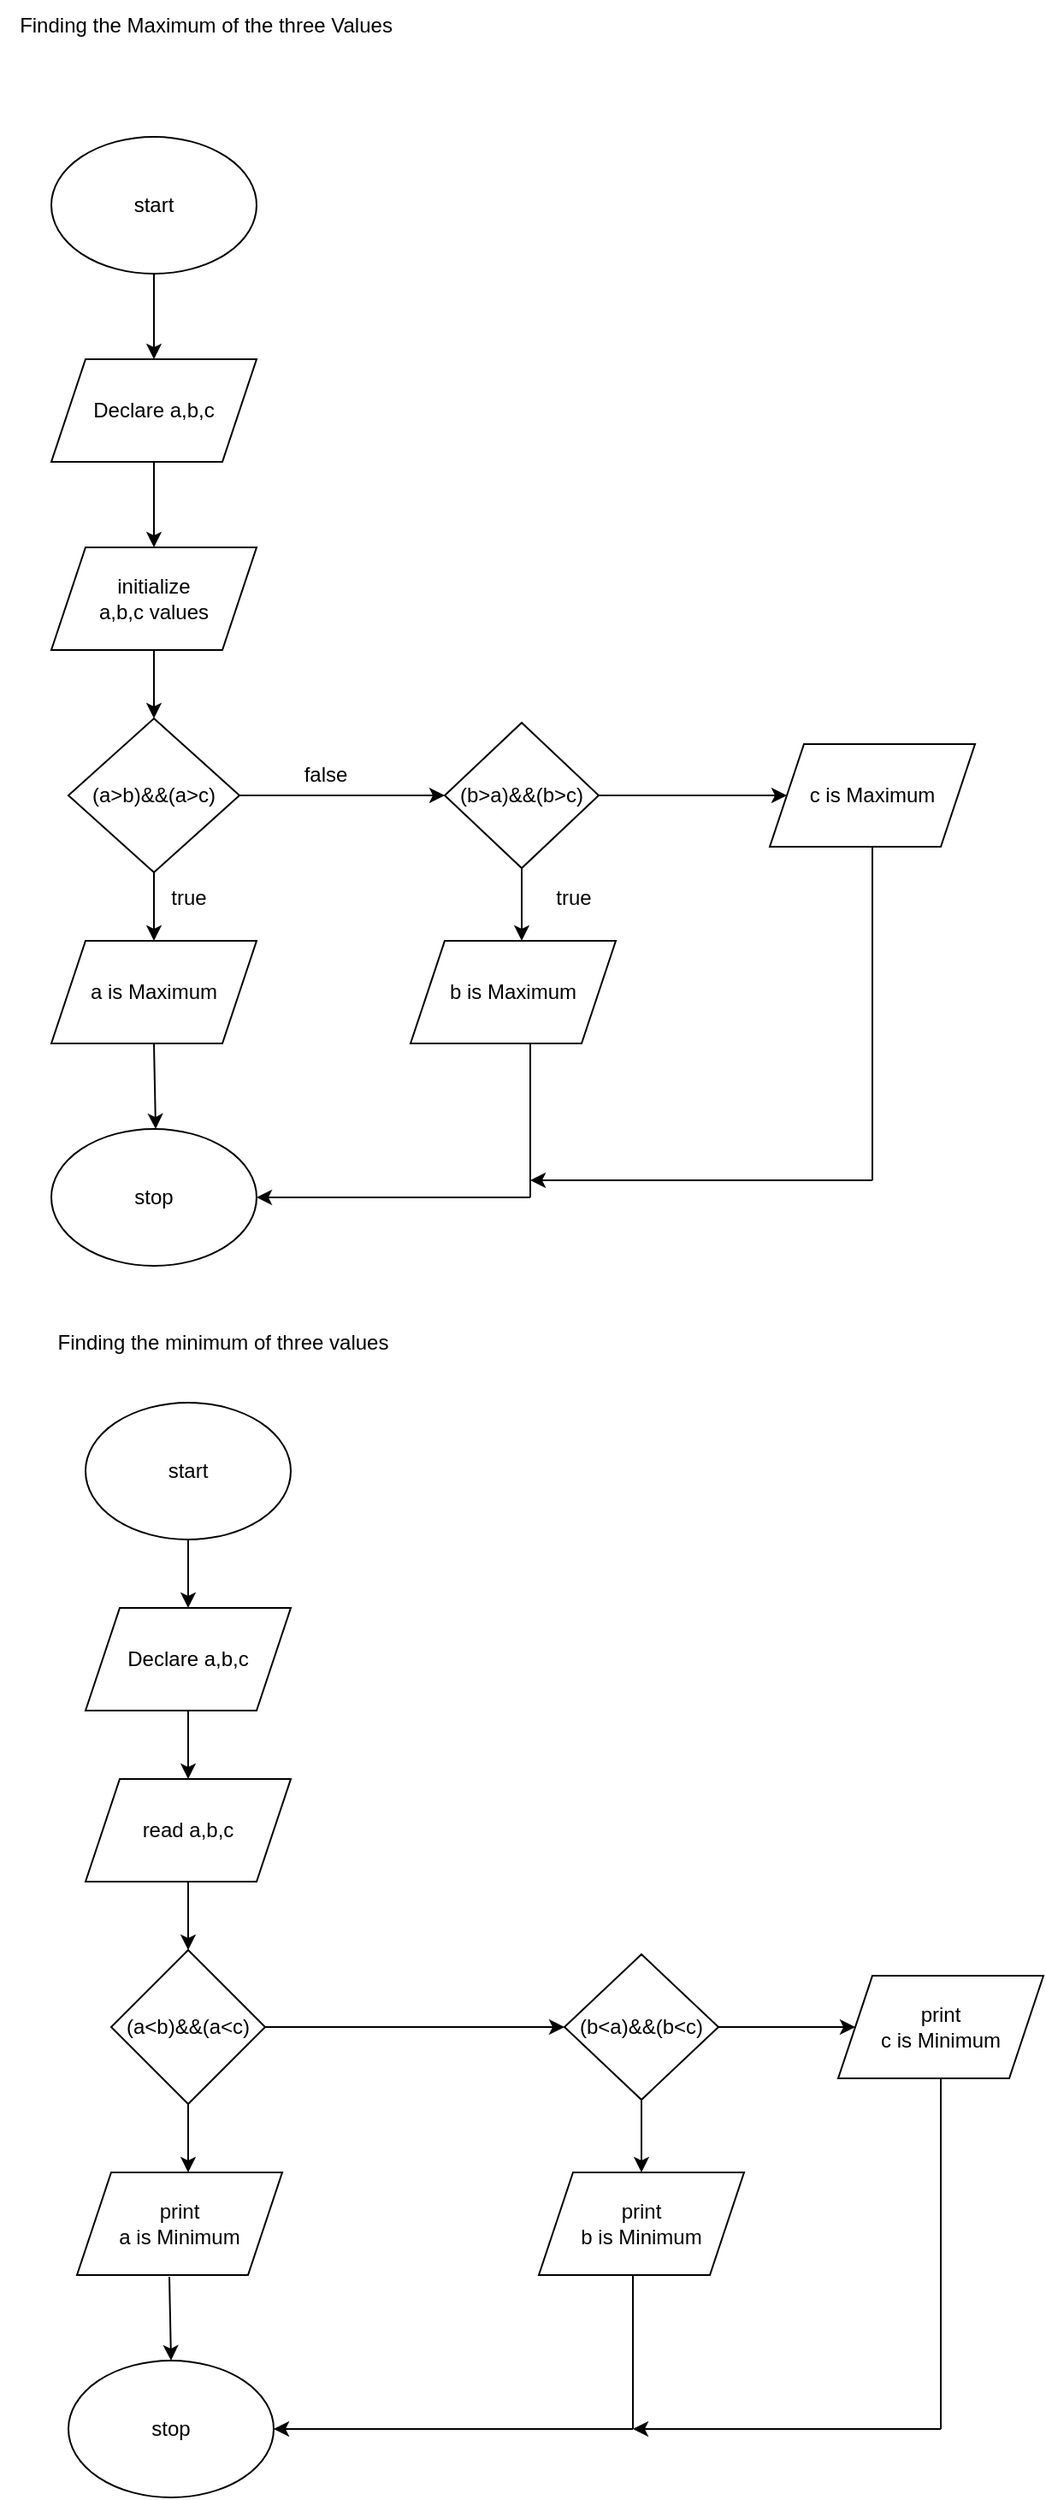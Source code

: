 <mxfile version="22.0.8" type="google">
  <diagram name="Page-1" id="O5hiSzr-DYO1XyFt8tw_">
    <mxGraphModel grid="1" page="1" gridSize="10" guides="1" tooltips="1" connect="1" arrows="1" fold="1" pageScale="1" pageWidth="827" pageHeight="1169" math="0" shadow="0">
      <root>
        <mxCell id="0" />
        <mxCell id="1" parent="0" />
        <mxCell id="hgFCw2ghXYzoWtMaDJ9G-1" value="start" style="ellipse;whiteSpace=wrap;html=1;" vertex="1" parent="1">
          <mxGeometry x="300" width="120" height="80" as="geometry" />
        </mxCell>
        <mxCell id="hgFCw2ghXYzoWtMaDJ9G-2" value="" style="endArrow=classic;html=1;rounded=0;" edge="1" parent="1">
          <mxGeometry width="50" height="50" relative="1" as="geometry">
            <mxPoint x="360" y="80" as="sourcePoint" />
            <mxPoint x="360" y="130" as="targetPoint" />
          </mxGeometry>
        </mxCell>
        <mxCell id="hgFCw2ghXYzoWtMaDJ9G-3" value="Declare a,b,c" style="shape=parallelogram;perimeter=parallelogramPerimeter;whiteSpace=wrap;html=1;fixedSize=1;" vertex="1" parent="1">
          <mxGeometry x="300" y="130" width="120" height="60" as="geometry" />
        </mxCell>
        <mxCell id="hgFCw2ghXYzoWtMaDJ9G-4" value="" style="endArrow=classic;html=1;rounded=0;" edge="1" parent="1">
          <mxGeometry width="50" height="50" relative="1" as="geometry">
            <mxPoint x="360" y="190" as="sourcePoint" />
            <mxPoint x="360" y="240" as="targetPoint" />
          </mxGeometry>
        </mxCell>
        <mxCell id="hgFCw2ghXYzoWtMaDJ9G-5" value="initialize&lt;br&gt;a,b,c values" style="shape=parallelogram;perimeter=parallelogramPerimeter;whiteSpace=wrap;html=1;fixedSize=1;" vertex="1" parent="1">
          <mxGeometry x="300" y="240" width="120" height="60" as="geometry" />
        </mxCell>
        <mxCell id="hgFCw2ghXYzoWtMaDJ9G-6" value="" style="endArrow=classic;html=1;rounded=0;" edge="1" parent="1">
          <mxGeometry width="50" height="50" relative="1" as="geometry">
            <mxPoint x="360" y="300" as="sourcePoint" />
            <mxPoint x="360" y="340" as="targetPoint" />
          </mxGeometry>
        </mxCell>
        <mxCell id="hgFCw2ghXYzoWtMaDJ9G-8" value="(a&amp;gt;b)&amp;amp;&amp;amp;(a&amp;gt;c)" style="rhombus;whiteSpace=wrap;html=1;" vertex="1" parent="1">
          <mxGeometry x="310" y="340" width="100" height="90" as="geometry" />
        </mxCell>
        <mxCell id="hgFCw2ghXYzoWtMaDJ9G-12" value="" style="endArrow=classic;html=1;rounded=0;" edge="1" parent="1">
          <mxGeometry width="50" height="50" relative="1" as="geometry">
            <mxPoint x="360" y="430" as="sourcePoint" />
            <mxPoint x="360" y="470" as="targetPoint" />
          </mxGeometry>
        </mxCell>
        <mxCell id="hgFCw2ghXYzoWtMaDJ9G-14" value="a is Maximum" style="shape=parallelogram;perimeter=parallelogramPerimeter;whiteSpace=wrap;html=1;fixedSize=1;" vertex="1" parent="1">
          <mxGeometry x="300" y="470" width="120" height="60" as="geometry" />
        </mxCell>
        <mxCell id="hgFCw2ghXYzoWtMaDJ9G-15" value="" style="endArrow=classic;html=1;rounded=0;exitX=0.5;exitY=1;exitDx=0;exitDy=0;entryX=1.025;entryY=1.067;entryDx=0;entryDy=0;entryPerimeter=0;" edge="1" parent="1" source="hgFCw2ghXYzoWtMaDJ9G-14">
          <mxGeometry width="50" height="50" relative="1" as="geometry">
            <mxPoint x="350" y="650" as="sourcePoint" />
            <mxPoint x="361" y="580.01" as="targetPoint" />
          </mxGeometry>
        </mxCell>
        <mxCell id="0Qy8tqoMtrZZk6D1xudQ-2" value="" style="endArrow=classic;html=1;rounded=0;exitX=1;exitY=0.5;exitDx=0;exitDy=0;" edge="1" parent="1" source="hgFCw2ghXYzoWtMaDJ9G-8">
          <mxGeometry width="50" height="50" relative="1" as="geometry">
            <mxPoint x="410" y="390" as="sourcePoint" />
            <mxPoint x="530" y="385" as="targetPoint" />
          </mxGeometry>
        </mxCell>
        <mxCell id="0Qy8tqoMtrZZk6D1xudQ-3" value="(b&amp;gt;a)&amp;amp;&amp;amp;(b&amp;gt;c)" style="rhombus;whiteSpace=wrap;html=1;" vertex="1" parent="1">
          <mxGeometry x="530" y="342.5" width="90" height="85" as="geometry" />
        </mxCell>
        <mxCell id="0Qy8tqoMtrZZk6D1xudQ-4" value="false" style="text;html=1;align=center;verticalAlign=middle;resizable=0;points=[];autosize=1;strokeColor=none;fillColor=none;" vertex="1" parent="1">
          <mxGeometry x="435" y="358" width="50" height="30" as="geometry" />
        </mxCell>
        <mxCell id="0Qy8tqoMtrZZk6D1xudQ-5" value="true" style="text;html=1;align=center;verticalAlign=middle;resizable=0;points=[];autosize=1;strokeColor=none;fillColor=none;" vertex="1" parent="1">
          <mxGeometry x="360" y="430" width="40" height="30" as="geometry" />
        </mxCell>
        <mxCell id="0Qy8tqoMtrZZk6D1xudQ-6" value="" style="endArrow=classic;html=1;rounded=0;exitX=0.5;exitY=1;exitDx=0;exitDy=0;" edge="1" parent="1" source="0Qy8tqoMtrZZk6D1xudQ-3">
          <mxGeometry width="50" height="50" relative="1" as="geometry">
            <mxPoint x="560" y="530" as="sourcePoint" />
            <mxPoint x="575" y="470" as="targetPoint" />
          </mxGeometry>
        </mxCell>
        <mxCell id="0Qy8tqoMtrZZk6D1xudQ-7" value="b is Maximum" style="shape=parallelogram;perimeter=parallelogramPerimeter;whiteSpace=wrap;html=1;fixedSize=1;" vertex="1" parent="1">
          <mxGeometry x="510" y="470" width="120" height="60" as="geometry" />
        </mxCell>
        <mxCell id="0Qy8tqoMtrZZk6D1xudQ-8" value="true" style="text;html=1;align=center;verticalAlign=middle;resizable=0;points=[];autosize=1;strokeColor=none;fillColor=none;" vertex="1" parent="1">
          <mxGeometry x="585" y="430" width="40" height="30" as="geometry" />
        </mxCell>
        <mxCell id="0Qy8tqoMtrZZk6D1xudQ-9" value="" style="endArrow=classic;html=1;rounded=0;exitX=1;exitY=0.5;exitDx=0;exitDy=0;" edge="1" parent="1" source="0Qy8tqoMtrZZk6D1xudQ-3">
          <mxGeometry width="50" height="50" relative="1" as="geometry">
            <mxPoint x="620" y="380" as="sourcePoint" />
            <mxPoint x="730" y="385" as="targetPoint" />
          </mxGeometry>
        </mxCell>
        <mxCell id="0Qy8tqoMtrZZk6D1xudQ-10" value="c is Maximum" style="shape=parallelogram;perimeter=parallelogramPerimeter;whiteSpace=wrap;html=1;fixedSize=1;" vertex="1" parent="1">
          <mxGeometry x="720" y="355" width="120" height="60" as="geometry" />
        </mxCell>
        <mxCell id="0Qy8tqoMtrZZk6D1xudQ-11" value="stop" style="ellipse;whiteSpace=wrap;html=1;" vertex="1" parent="1">
          <mxGeometry x="300" y="580" width="120" height="80" as="geometry" />
        </mxCell>
        <mxCell id="0Qy8tqoMtrZZk6D1xudQ-12" value="Finding the minimum of three values&lt;br&gt;" style="text;html=1;align=center;verticalAlign=middle;resizable=0;points=[];autosize=1;strokeColor=none;fillColor=none;" vertex="1" parent="1">
          <mxGeometry x="290" y="690" width="220" height="30" as="geometry" />
        </mxCell>
        <mxCell id="0Qy8tqoMtrZZk6D1xudQ-13" value="start" style="ellipse;whiteSpace=wrap;html=1;" vertex="1" parent="1">
          <mxGeometry x="320" y="740" width="120" height="80" as="geometry" />
        </mxCell>
        <mxCell id="0Qy8tqoMtrZZk6D1xudQ-14" value="" style="endArrow=classic;html=1;rounded=0;exitX=0.5;exitY=1;exitDx=0;exitDy=0;" edge="1" parent="1" source="0Qy8tqoMtrZZk6D1xudQ-13">
          <mxGeometry width="50" height="50" relative="1" as="geometry">
            <mxPoint x="290" y="970" as="sourcePoint" />
            <mxPoint x="380" y="860" as="targetPoint" />
          </mxGeometry>
        </mxCell>
        <mxCell id="0Qy8tqoMtrZZk6D1xudQ-15" value="Declare a,b,c" style="shape=parallelogram;perimeter=parallelogramPerimeter;whiteSpace=wrap;html=1;fixedSize=1;" vertex="1" parent="1">
          <mxGeometry x="320" y="860" width="120" height="60" as="geometry" />
        </mxCell>
        <mxCell id="0Qy8tqoMtrZZk6D1xudQ-16" value="" style="endArrow=classic;html=1;rounded=0;exitX=0.5;exitY=1;exitDx=0;exitDy=0;" edge="1" parent="1" source="0Qy8tqoMtrZZk6D1xudQ-15">
          <mxGeometry width="50" height="50" relative="1" as="geometry">
            <mxPoint x="40" y="1110" as="sourcePoint" />
            <mxPoint x="380" y="960" as="targetPoint" />
          </mxGeometry>
        </mxCell>
        <mxCell id="0Qy8tqoMtrZZk6D1xudQ-17" value="read a,b,c" style="shape=parallelogram;perimeter=parallelogramPerimeter;whiteSpace=wrap;html=1;fixedSize=1;" vertex="1" parent="1">
          <mxGeometry x="320" y="960" width="120" height="60" as="geometry" />
        </mxCell>
        <mxCell id="0Qy8tqoMtrZZk6D1xudQ-18" value="" style="endArrow=classic;html=1;rounded=0;exitX=0.5;exitY=1;exitDx=0;exitDy=0;" edge="1" parent="1" source="0Qy8tqoMtrZZk6D1xudQ-17">
          <mxGeometry width="50" height="50" relative="1" as="geometry">
            <mxPoint x="190" y="1210" as="sourcePoint" />
            <mxPoint x="380" y="1060" as="targetPoint" />
          </mxGeometry>
        </mxCell>
        <mxCell id="0Qy8tqoMtrZZk6D1xudQ-19" value="(a&amp;lt;b)&amp;amp;&amp;amp;(a&amp;lt;c)" style="rhombus;whiteSpace=wrap;html=1;" vertex="1" parent="1">
          <mxGeometry x="335" y="1060" width="90" height="90" as="geometry" />
        </mxCell>
        <mxCell id="0Qy8tqoMtrZZk6D1xudQ-20" value="" style="endArrow=classic;html=1;rounded=0;exitX=0.5;exitY=1;exitDx=0;exitDy=0;" edge="1" parent="1" source="0Qy8tqoMtrZZk6D1xudQ-19">
          <mxGeometry width="50" height="50" relative="1" as="geometry">
            <mxPoint x="20" y="1290" as="sourcePoint" />
            <mxPoint x="380" y="1190" as="targetPoint" />
          </mxGeometry>
        </mxCell>
        <mxCell id="0Qy8tqoMtrZZk6D1xudQ-21" value="print&lt;br&gt;a is Minimum" style="shape=parallelogram;perimeter=parallelogramPerimeter;whiteSpace=wrap;html=1;fixedSize=1;" vertex="1" parent="1">
          <mxGeometry x="315" y="1190" width="120" height="60" as="geometry" />
        </mxCell>
        <mxCell id="0Qy8tqoMtrZZk6D1xudQ-22" value="" style="endArrow=classic;html=1;rounded=0;exitX=1;exitY=0.5;exitDx=0;exitDy=0;" edge="1" parent="1" source="0Qy8tqoMtrZZk6D1xudQ-19">
          <mxGeometry width="50" height="50" relative="1" as="geometry">
            <mxPoint x="425" y="1100" as="sourcePoint" />
            <mxPoint x="600" y="1105" as="targetPoint" />
          </mxGeometry>
        </mxCell>
        <mxCell id="0Qy8tqoMtrZZk6D1xudQ-24" value="(b&amp;lt;a)&amp;amp;&amp;amp;(b&amp;lt;c)" style="rhombus;whiteSpace=wrap;html=1;" vertex="1" parent="1">
          <mxGeometry x="600" y="1062.5" width="90" height="85" as="geometry" />
        </mxCell>
        <mxCell id="0Qy8tqoMtrZZk6D1xudQ-25" value="" style="endArrow=classic;html=1;rounded=0;exitX=0.5;exitY=1;exitDx=0;exitDy=0;" edge="1" parent="1" source="0Qy8tqoMtrZZk6D1xudQ-24">
          <mxGeometry width="50" height="50" relative="1" as="geometry">
            <mxPoint x="480" y="1290" as="sourcePoint" />
            <mxPoint x="645" y="1190" as="targetPoint" />
          </mxGeometry>
        </mxCell>
        <mxCell id="0Qy8tqoMtrZZk6D1xudQ-26" value="print&lt;br&gt;b is Minimum" style="shape=parallelogram;perimeter=parallelogramPerimeter;whiteSpace=wrap;html=1;fixedSize=1;" vertex="1" parent="1">
          <mxGeometry x="585" y="1190" width="120" height="60" as="geometry" />
        </mxCell>
        <mxCell id="0Qy8tqoMtrZZk6D1xudQ-27" value="" style="endArrow=classic;html=1;rounded=0;exitX=1;exitY=0.5;exitDx=0;exitDy=0;" edge="1" parent="1" source="0Qy8tqoMtrZZk6D1xudQ-24">
          <mxGeometry width="50" height="50" relative="1" as="geometry">
            <mxPoint x="690" y="1110" as="sourcePoint" />
            <mxPoint x="770" y="1105" as="targetPoint" />
          </mxGeometry>
        </mxCell>
        <mxCell id="0Qy8tqoMtrZZk6D1xudQ-28" value="print&lt;br&gt;c is Minimum" style="shape=parallelogram;perimeter=parallelogramPerimeter;whiteSpace=wrap;html=1;fixedSize=1;" vertex="1" parent="1">
          <mxGeometry x="760" y="1075" width="120" height="60" as="geometry" />
        </mxCell>
        <mxCell id="0Qy8tqoMtrZZk6D1xudQ-29" value="" style="endArrow=none;html=1;rounded=0;" edge="1" parent="1">
          <mxGeometry width="50" height="50" relative="1" as="geometry">
            <mxPoint x="580" y="620" as="sourcePoint" />
            <mxPoint x="580" y="530" as="targetPoint" />
          </mxGeometry>
        </mxCell>
        <mxCell id="0Qy8tqoMtrZZk6D1xudQ-30" value="" style="endArrow=classic;html=1;rounded=0;entryX=1;entryY=0.5;entryDx=0;entryDy=0;" edge="1" parent="1" target="0Qy8tqoMtrZZk6D1xudQ-11">
          <mxGeometry width="50" height="50" relative="1" as="geometry">
            <mxPoint x="580" y="620" as="sourcePoint" />
            <mxPoint x="470" y="550" as="targetPoint" />
          </mxGeometry>
        </mxCell>
        <mxCell id="0Qy8tqoMtrZZk6D1xudQ-31" value="" style="endArrow=none;html=1;rounded=0;entryX=0.5;entryY=1;entryDx=0;entryDy=0;" edge="1" parent="1" target="0Qy8tqoMtrZZk6D1xudQ-10">
          <mxGeometry width="50" height="50" relative="1" as="geometry">
            <mxPoint x="780" y="610" as="sourcePoint" />
            <mxPoint x="910" y="570" as="targetPoint" />
          </mxGeometry>
        </mxCell>
        <mxCell id="0Qy8tqoMtrZZk6D1xudQ-32" value="" style="endArrow=classic;html=1;rounded=0;" edge="1" parent="1">
          <mxGeometry width="50" height="50" relative="1" as="geometry">
            <mxPoint x="780" y="610" as="sourcePoint" />
            <mxPoint x="580" y="610" as="targetPoint" />
          </mxGeometry>
        </mxCell>
        <mxCell id="0Qy8tqoMtrZZk6D1xudQ-33" value="" style="endArrow=classic;html=1;rounded=0;exitX=0.45;exitY=1.017;exitDx=0;exitDy=0;exitPerimeter=0;" edge="1" parent="1" source="0Qy8tqoMtrZZk6D1xudQ-21">
          <mxGeometry width="50" height="50" relative="1" as="geometry">
            <mxPoint x="370" y="1350" as="sourcePoint" />
            <mxPoint x="370" y="1300" as="targetPoint" />
          </mxGeometry>
        </mxCell>
        <mxCell id="0Qy8tqoMtrZZk6D1xudQ-34" value="stop" style="ellipse;whiteSpace=wrap;html=1;" vertex="1" parent="1">
          <mxGeometry x="310" y="1300" width="120" height="80" as="geometry" />
        </mxCell>
        <mxCell id="0Qy8tqoMtrZZk6D1xudQ-35" value="" style="endArrow=classic;html=1;rounded=0;entryX=1;entryY=0.5;entryDx=0;entryDy=0;" edge="1" parent="1" target="0Qy8tqoMtrZZk6D1xudQ-34">
          <mxGeometry width="50" height="50" relative="1" as="geometry">
            <mxPoint x="640" y="1340" as="sourcePoint" />
            <mxPoint x="540" y="1250" as="targetPoint" />
          </mxGeometry>
        </mxCell>
        <mxCell id="0Qy8tqoMtrZZk6D1xudQ-36" value="" style="endArrow=none;html=1;rounded=0;" edge="1" parent="1">
          <mxGeometry width="50" height="50" relative="1" as="geometry">
            <mxPoint x="640" y="1340" as="sourcePoint" />
            <mxPoint x="640" y="1250" as="targetPoint" />
          </mxGeometry>
        </mxCell>
        <mxCell id="0Qy8tqoMtrZZk6D1xudQ-37" value="" style="endArrow=none;html=1;rounded=0;entryX=0.5;entryY=1;entryDx=0;entryDy=0;" edge="1" parent="1" target="0Qy8tqoMtrZZk6D1xudQ-28">
          <mxGeometry width="50" height="50" relative="1" as="geometry">
            <mxPoint x="820" y="1340" as="sourcePoint" />
            <mxPoint x="820" y="1140" as="targetPoint" />
          </mxGeometry>
        </mxCell>
        <mxCell id="0Qy8tqoMtrZZk6D1xudQ-38" value="" style="endArrow=classic;html=1;rounded=0;" edge="1" parent="1">
          <mxGeometry width="50" height="50" relative="1" as="geometry">
            <mxPoint x="820" y="1340" as="sourcePoint" />
            <mxPoint x="640" y="1340" as="targetPoint" />
          </mxGeometry>
        </mxCell>
        <mxCell id="0Qy8tqoMtrZZk6D1xudQ-39" value="Finding the Maximum of the three Values" style="text;html=1;align=center;verticalAlign=middle;resizable=0;points=[];autosize=1;strokeColor=none;fillColor=none;" vertex="1" parent="1">
          <mxGeometry x="270" y="-80" width="240" height="30" as="geometry" />
        </mxCell>
      </root>
    </mxGraphModel>
  </diagram>
</mxfile>
